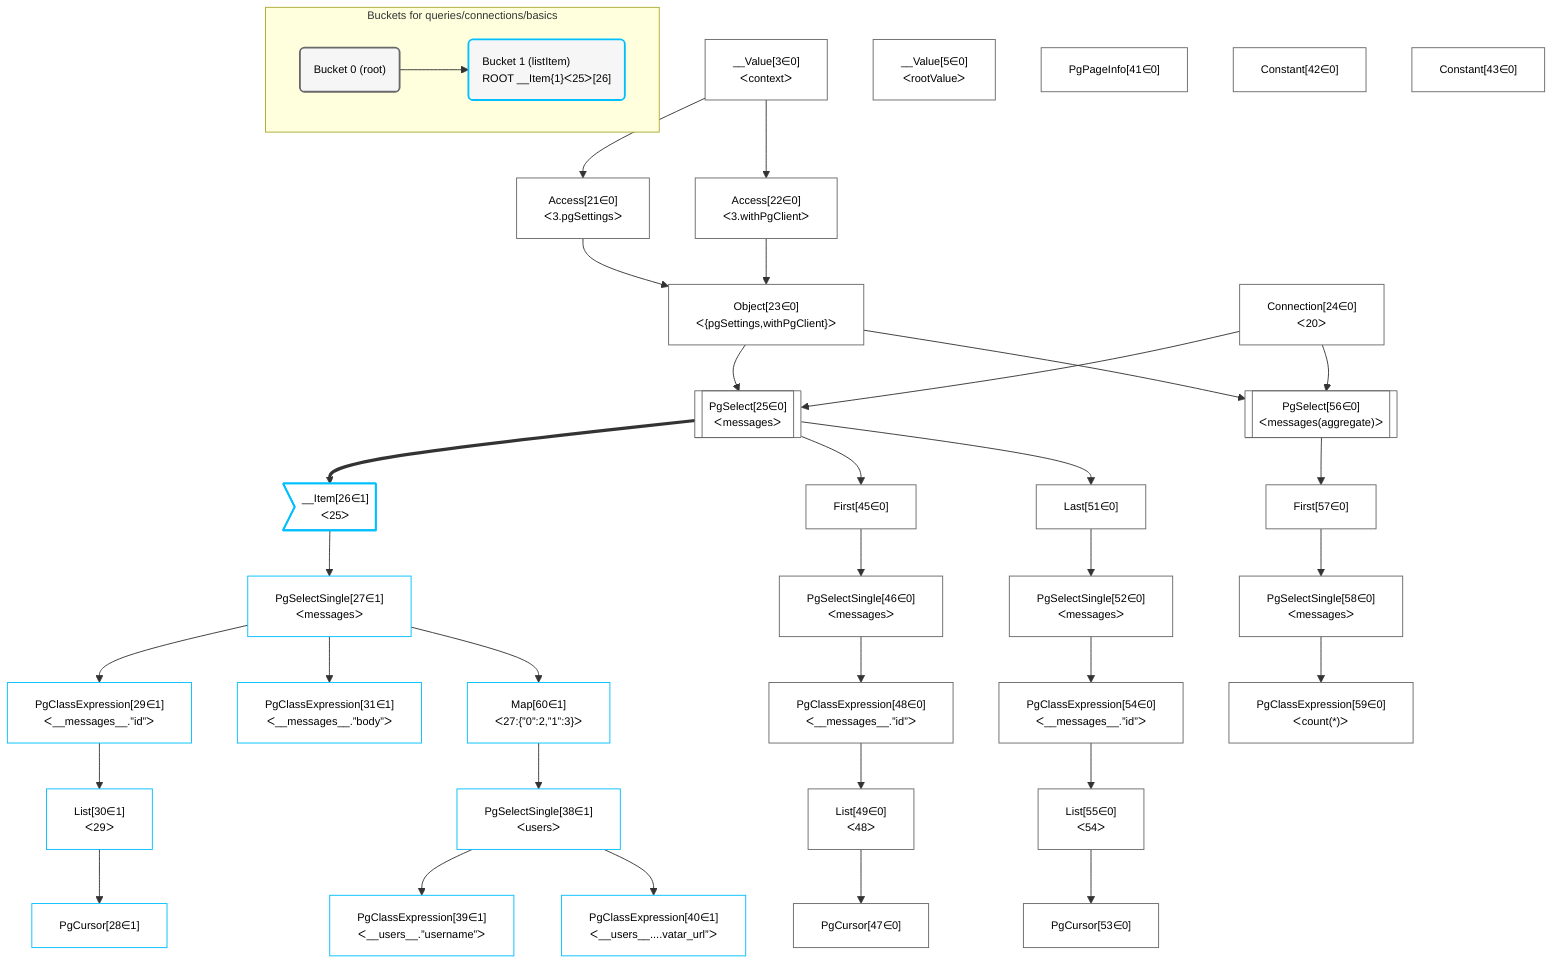 %%{init: {'themeVariables': { 'fontSize': '12px'}}}%%
graph TD
    classDef path fill:#eee,stroke:#000,color:#000
    classDef plan fill:#fff,stroke-width:1px,color:#000
    classDef itemplan fill:#fff,stroke-width:2px,color:#000
    classDef sideeffectplan fill:#f00,stroke-width:2px,color:#000
    classDef bucket fill:#f6f6f6,color:#000,stroke-width:2px,text-align:left


    %% define steps
    __Value3["__Value[3∈0]<br />ᐸcontextᐳ"]:::plan
    __Value5["__Value[5∈0]<br />ᐸrootValueᐳ"]:::plan
    Access21["Access[21∈0]<br />ᐸ3.pgSettingsᐳ"]:::plan
    Access22["Access[22∈0]<br />ᐸ3.withPgClientᐳ"]:::plan
    Object23["Object[23∈0]<br />ᐸ{pgSettings,withPgClient}ᐳ"]:::plan
    Connection24["Connection[24∈0]<br />ᐸ20ᐳ"]:::plan
    PgSelect25[["PgSelect[25∈0]<br />ᐸmessagesᐳ"]]:::plan
    __Item26>"__Item[26∈1]<br />ᐸ25ᐳ"]:::itemplan
    PgSelectSingle27["PgSelectSingle[27∈1]<br />ᐸmessagesᐳ"]:::plan
    PgClassExpression29["PgClassExpression[29∈1]<br />ᐸ__messages__.”id”ᐳ"]:::plan
    List30["List[30∈1]<br />ᐸ29ᐳ"]:::plan
    PgCursor28["PgCursor[28∈1]"]:::plan
    PgClassExpression31["PgClassExpression[31∈1]<br />ᐸ__messages__.”body”ᐳ"]:::plan
    Map60["Map[60∈1]<br />ᐸ27:{”0”:2,”1”:3}ᐳ"]:::plan
    PgSelectSingle38["PgSelectSingle[38∈1]<br />ᐸusersᐳ"]:::plan
    PgClassExpression39["PgClassExpression[39∈1]<br />ᐸ__users__.”username”ᐳ"]:::plan
    PgClassExpression40["PgClassExpression[40∈1]<br />ᐸ__users__....vatar_url”ᐳ"]:::plan
    PgPageInfo41["PgPageInfo[41∈0]"]:::plan
    Constant42["Constant[42∈0]"]:::plan
    Constant43["Constant[43∈0]"]:::plan
    First45["First[45∈0]"]:::plan
    PgSelectSingle46["PgSelectSingle[46∈0]<br />ᐸmessagesᐳ"]:::plan
    PgClassExpression48["PgClassExpression[48∈0]<br />ᐸ__messages__.”id”ᐳ"]:::plan
    List49["List[49∈0]<br />ᐸ48ᐳ"]:::plan
    PgCursor47["PgCursor[47∈0]"]:::plan
    Last51["Last[51∈0]"]:::plan
    PgSelectSingle52["PgSelectSingle[52∈0]<br />ᐸmessagesᐳ"]:::plan
    PgClassExpression54["PgClassExpression[54∈0]<br />ᐸ__messages__.”id”ᐳ"]:::plan
    List55["List[55∈0]<br />ᐸ54ᐳ"]:::plan
    PgCursor53["PgCursor[53∈0]"]:::plan
    PgSelect56[["PgSelect[56∈0]<br />ᐸmessages(aggregate)ᐳ"]]:::plan
    First57["First[57∈0]"]:::plan
    PgSelectSingle58["PgSelectSingle[58∈0]<br />ᐸmessagesᐳ"]:::plan
    PgClassExpression59["PgClassExpression[59∈0]<br />ᐸcount(*)ᐳ"]:::plan

    %% plan dependencies
    __Value3 --> Access21
    __Value3 --> Access22
    Access21 & Access22 --> Object23
    Object23 & Connection24 --> PgSelect25
    PgSelect25 ==> __Item26
    __Item26 --> PgSelectSingle27
    PgSelectSingle27 --> PgClassExpression29
    PgClassExpression29 --> List30
    List30 --> PgCursor28
    PgSelectSingle27 --> PgClassExpression31
    PgSelectSingle27 --> Map60
    Map60 --> PgSelectSingle38
    PgSelectSingle38 --> PgClassExpression39
    PgSelectSingle38 --> PgClassExpression40
    PgSelect25 --> First45
    First45 --> PgSelectSingle46
    PgSelectSingle46 --> PgClassExpression48
    PgClassExpression48 --> List49
    List49 --> PgCursor47
    PgSelect25 --> Last51
    Last51 --> PgSelectSingle52
    PgSelectSingle52 --> PgClassExpression54
    PgClassExpression54 --> List55
    List55 --> PgCursor53
    Object23 & Connection24 --> PgSelect56
    PgSelect56 --> First57
    First57 --> PgSelectSingle58
    PgSelectSingle58 --> PgClassExpression59

    subgraph "Buckets for queries/connections/basics"
    Bucket0("Bucket 0 (root)"):::bucket
    classDef bucket0 stroke:#696969
    class Bucket0,__Value3,__Value5,Access21,Access22,Object23,Connection24,PgSelect25,PgPageInfo41,Constant42,Constant43,First45,PgSelectSingle46,PgCursor47,PgClassExpression48,List49,Last51,PgSelectSingle52,PgCursor53,PgClassExpression54,List55,PgSelect56,First57,PgSelectSingle58,PgClassExpression59 bucket0
    Bucket1("Bucket 1 (listItem)<br />ROOT __Item{1}ᐸ25ᐳ[26]"):::bucket
    classDef bucket1 stroke:#00bfff
    class Bucket1,__Item26,PgSelectSingle27,PgCursor28,PgClassExpression29,List30,PgClassExpression31,PgSelectSingle38,PgClassExpression39,PgClassExpression40,Map60 bucket1
    Bucket0 --> Bucket1
    end